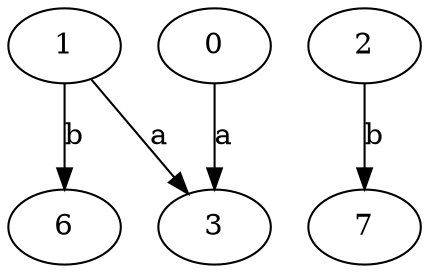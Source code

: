 strict digraph  {
1;
0;
2;
3;
6;
7;
1 -> 3  [label=a];
1 -> 6  [label=b];
0 -> 3  [label=a];
2 -> 7  [label=b];
}
